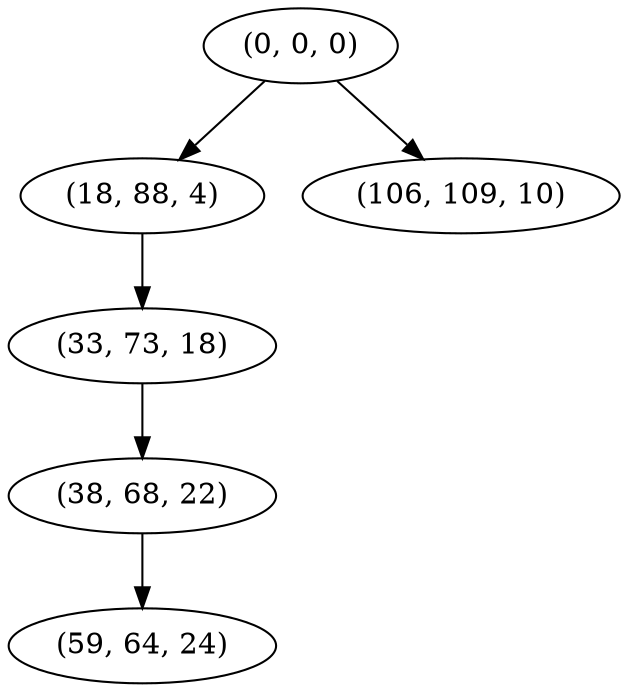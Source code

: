 digraph tree {
    "(0, 0, 0)";
    "(18, 88, 4)";
    "(33, 73, 18)";
    "(38, 68, 22)";
    "(59, 64, 24)";
    "(106, 109, 10)";
    "(0, 0, 0)" -> "(18, 88, 4)";
    "(0, 0, 0)" -> "(106, 109, 10)";
    "(18, 88, 4)" -> "(33, 73, 18)";
    "(33, 73, 18)" -> "(38, 68, 22)";
    "(38, 68, 22)" -> "(59, 64, 24)";
}
